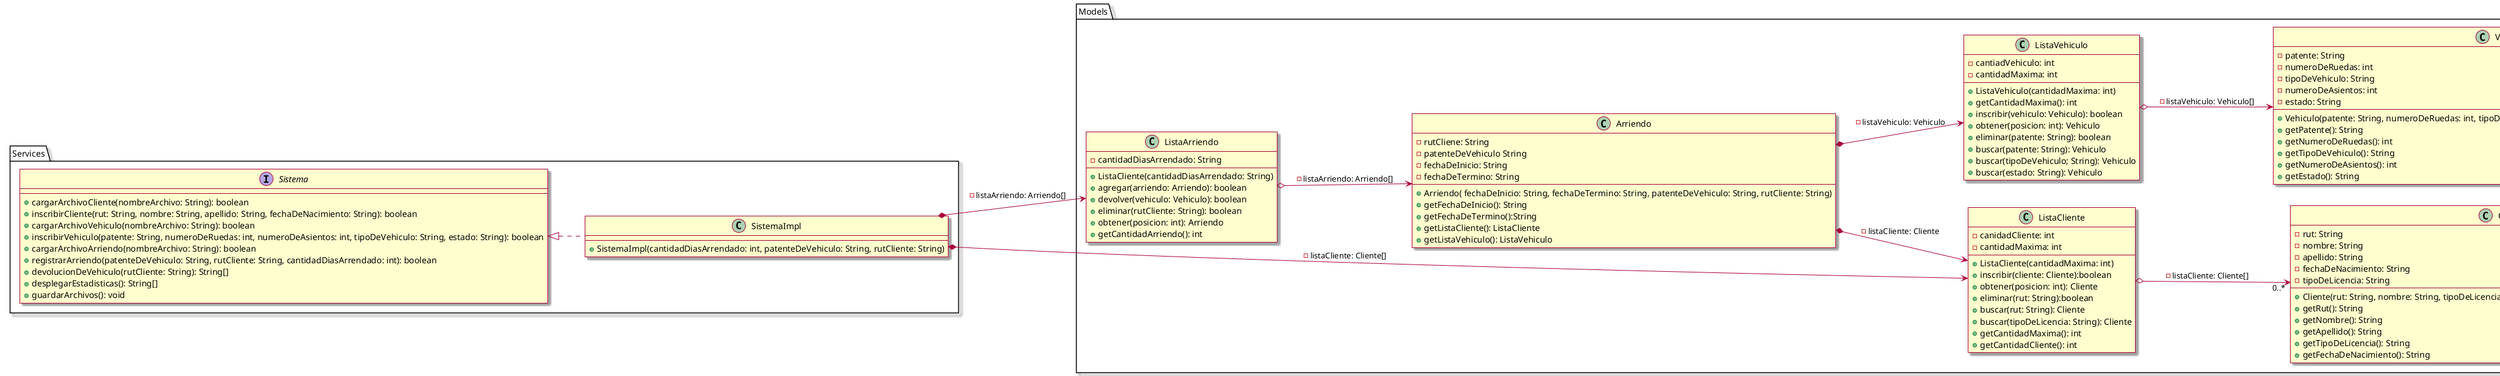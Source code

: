 @startuml
skin rose
!pragma useIntermediatePackages false
left to right direction

package Models {
    class Arriendo{
        -rutCliene: String
        -patenteDeVehiculo String
        -fechaDeInicio: String
        -fechaDeTermino: String
        +Arriendo( fechaDeInicio: String, fechaDeTermino: String, patenteDeVehiculo: String, rutCliente: String)
        +getFechaDeInicio(): String
        +getFechaDeTermino():String
        +getListaCliente(): ListaCliente
        +getListaVehiculo(): ListaVehiculo

    }

    class ListaArriendo{
        -cantidadDiasArrendado: String
        +ListaCliente(cantidadDiasArrendado: String)
        +agregar(arriendo: Arriendo): boolean
        +devolver(vehiculo: Vehiculo): boolean
        +eliminar(rutCliente: String): boolean
        +obtener(posicion: int): Arriendo
        +getCantidadArriendo(): int

    }

    class Cliente {
        -rut: String
        -nombre: String
        -apellido: String
        -fechaDeNacimiento: String
        -tipoDeLicencia: String
        +Cliente(rut: String, nombre: String, tipoDeLicencia: String, fechaDeNacimiento: String, apellido: String)
        +getRut(): String
        +getNombre(): String
        +getApellido(): String
        +getTipoDeLicencia(): String
        +getFechaDeNacimiento(): String

    }

    class ListaCliente{
        -canidadCliente: int
        -cantidadMaxima: int
        +ListaCliente(cantidadMaxima: int)
        +inscribir(cliente: Cliente):boolean
        +obtener(posicion: int): Cliente
        +eliminar(rut: String):boolean
        +buscar(rut: String): Cliente
        +buscar(tipoDeLicencia: String): Cliente
        +getCantidadMaxima(): int
        +getCantidadCliente(): int
    }

    class Vehiculo{
        -patente: String
        -numeroDeRuedas: int
        -tipoDeVehiculo: String
        -numeroDeAsientos: int
        -estado: String
        +Vehiculo(patente: String, numeroDeRuedas: int, tipoDeVehiculo: String, numeroDeAsientos: int, estado: String)
        +getPatente(): String
        +getNumeroDeRuedas(): int
        +getTipoDeVehiculo(): String
        +getNumeroDeAsientos(): int
        +getEstado(): String
    }

    class ListaVehiculo{
        -cantiadVehiculo: int
        -cantidadMaxima: int
        +ListaVehiculo(cantidadMaxima: int)
        +getCantidadMaxima(): int
        +inscribir(vehiculo: Vehiculo): boolean
        +obtener(posicion: int): Vehiculo
        +eliminar(patente: String): boolean
        +buscar(patente: String): Vehiculo
        +buscar(tipoDeVehiculo; String): Vehiculo
        +buscar(estado: String): Vehiculo
    }
}

package Services {
    interface Sistema{
        +cargarArchivoCliente(nombreArchivo: String): boolean
        +inscribirCliente(rut: String, nombre: String, apellido: String, fechaDeNacimiento: String): boolean
        +cargarArchivoVehiculo(nombreArchivo: String): boolean
        +inscribirVehiculo(patente: String, numeroDeRuedas: int, numeroDeAsientos: int, tipoDeVehiculo: String, estado: String): boolean
        +cargarArchivoArriendo(nombreArchivo: String): boolean
        +registrarArriendo(patenteDeVehiculo: String, rutCliente: String, cantidadDiasArrendado: int): boolean
        +devolucionDeVehiculo(rutCliente: String): String[]
        +desplegarEstadisticas(): String[]
        +guardarArchivos(): void
    }

    class SistemaImpl{
        +SistemaImpl(cantidadDiasArrendado: int, patenteDeVehiculo: String, rutCliente: String)

    }
}



Sistema <|.. SistemaImpl
SistemaImpl *--> ListaArriendo: -listaArriendo: Arriendo[]
SistemaImpl *--> ListaCliente: -listaCliente: Cliente[]

ListaArriendo o--> Arriendo: -listaArriendo: Arriendo[]
ListaCliente o--> "0..*"Cliente: -listaCliente: Cliente[]
ListaVehiculo o--> Vehiculo: -listaVehiculo: Vehiculo[]
Arriendo *--> ListaCliente: -listaCliente: Cliente
Arriendo *--> ListaVehiculo: -listaVehiculo: Vehiculo

@enduml